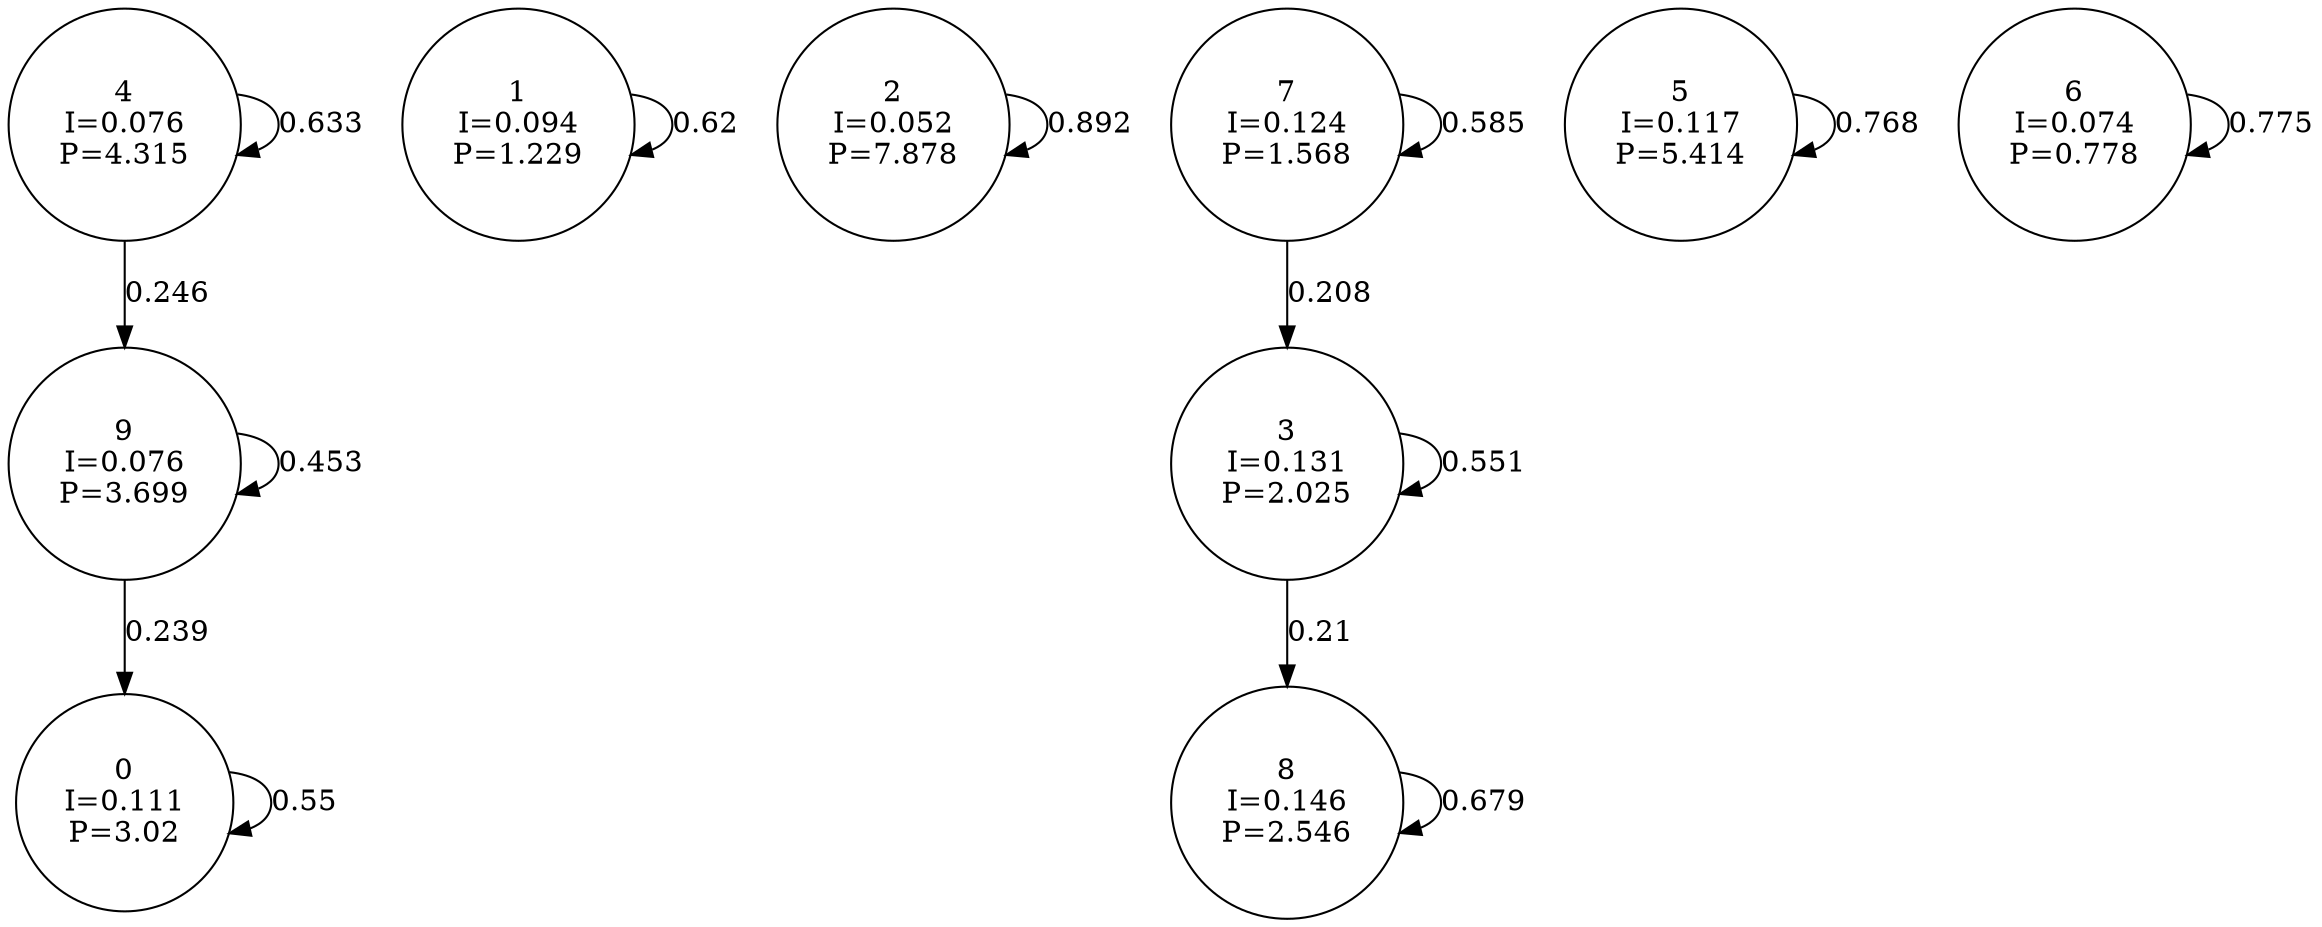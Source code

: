 digraph a {
0 [shape=circle, label="0\nI=0.111\nP=3.02"];
	0 -> 0 [label="0.55"];
1 [shape=circle, label="1\nI=0.094\nP=1.229"];
	1 -> 1 [label="0.62"];
2 [shape=circle, label="2\nI=0.052\nP=7.878"];
	2 -> 2 [label="0.892"];
3 [shape=circle, label="3\nI=0.131\nP=2.025"];
	3 -> 3 [label="0.551"];
	3 -> 8 [label="0.21"];
4 [shape=circle, label="4\nI=0.076\nP=4.315"];
	4 -> 4 [label="0.633"];
	4 -> 9 [label="0.246"];
5 [shape=circle, label="5\nI=0.117\nP=5.414"];
	5 -> 5 [label="0.768"];
6 [shape=circle, label="6\nI=0.074\nP=0.778"];
	6 -> 6 [label="0.775"];
7 [shape=circle, label="7\nI=0.124\nP=1.568"];
	7 -> 3 [label="0.208"];
	7 -> 7 [label="0.585"];
8 [shape=circle, label="8\nI=0.146\nP=2.546"];
	8 -> 8 [label="0.679"];
9 [shape=circle, label="9\nI=0.076\nP=3.699"];
	9 -> 0 [label="0.239"];
	9 -> 9 [label="0.453"];
}